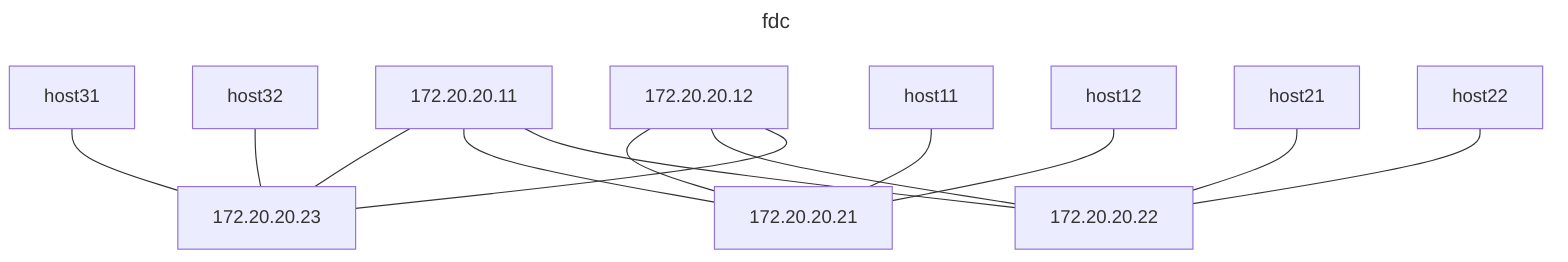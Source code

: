 ---
title: fdc
---
graph TD
  172.20.20.11---172.20.20.23
  172.20.20.12---172.20.20.21
  host11---172.20.20.21
  host31---172.20.20.23
  172.20.20.11---172.20.20.21
  172.20.20.11---172.20.20.22
  172.20.20.12---172.20.20.22
  172.20.20.12---172.20.20.23
  host12---172.20.20.21
  host21---172.20.20.22
  host22---172.20.20.22
  host32---172.20.20.23